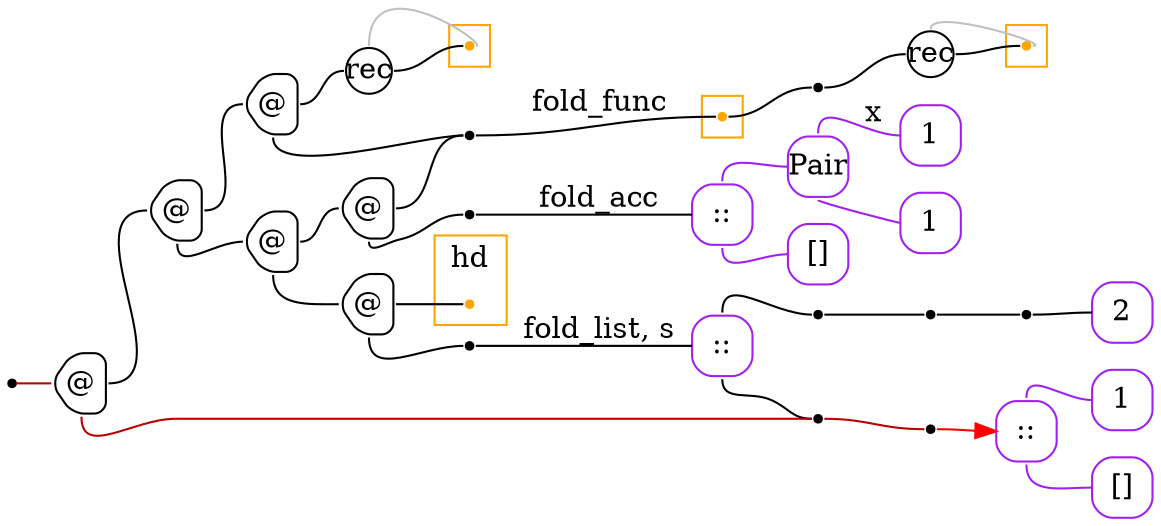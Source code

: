 digraph G {
  rankdir=LR;
  edge[arrowhead=none,arrowtail=none];
  node[fixedsize=true,shape=circle]
  size="9.201041666666667,5.219270833333334";
  labeldistance=0;
  nodesep=.175;
  ranksep=.175;

 nd1[shape=point];
   nd15[label="1",tooltip="nd15-ConstGraph",style=rounded,orientation=90,shape=square,width=.4,height=.4,color="purple"];
   nd21[label="2",tooltip="nd21-ConstGraph",style=rounded,orientation=90,shape=square,width=.4,height=.4,color="purple"];
   nd27[label="1",tooltip="nd27-ConstGraph",style=rounded,orientation=90,shape=square,width=.4,height=.4,color="purple"];
   nd32[label="[]",tooltip="nd32-ConstEmptyGraph",style=rounded,orientation=90,shape=square,width=.4,height=.4,color="purple"];
   nd363[label="::",tooltip="nd363-ConstListGraph",style=rounded,orientation=90,shape=square,width=.4,height=.4,color="purple"];
 subgraph cluster_nd174 {
   graph[style=fill,color="orange"];
   ndcluster_nd174[tooltip="nd174",orientation=90,shape=point,color="orange"];
 };
 nd379[label="rec",tooltip="nd379-RecurGraph",style=rounded,width=.3,height=.3,color="#000000"];
   subgraph cluster_nd383 {
     graph[style=fill,color="orange"];
     ndcluster_nd383[tooltip="nd383",orientation=90,shape=point,color="orange"];
   };
   nd565[label="::",tooltip="nd565-ConstListGraph",style=rounded,orientation=90,shape=square,width=.4,height=.4,color="purple"];
 nd568[label=" ",tooltip="nd568-ContractGraph",style=rounded,orientation=90,shape=point];
 nd569[label=" ",tooltip="nd569-ContractGraph",style=rounded,orientation=90,shape=point];
 nd673[label=" ",tooltip="nd673-ContractGraph",style=rounded,orientation=90,shape=point];
   nd592[label="1",tooltip="nd592-ConstGraph",style=rounded,orientation=90,shape=square,width=.4,height=.4,color="purple"];
   nd596[label="[]",tooltip="nd596-ConstEmptyGraph",style=rounded,orientation=90,shape=square,width=.4,height=.4,color="purple"];
   nd686[label="Pair",tooltip="nd686-ConstPairGraph",style=rounded,orientation=90,shape=square,width=.4,height=.4,color="purple"];
   nd692[label="::",tooltip="nd692-ConstListGraph",style=rounded,orientation=90,shape=square,width=.4,height=.4,color="purple"];
 nd696[label="rec",tooltip="nd696-RecurGraph",style=rounded,width=.3,height=.3,color="#000000"];
   subgraph cluster_nd700 {
     graph[style=fill,color="orange"];
     ndcluster_nd700[tooltip="nd700",orientation=90,shape=point,color="orange"];
   };
 nd506[label="@",tooltip="nd506-AppGraph",style=rounded,orientation=90,shape=house,width=.4,height=.4,color="#000000"];
 nd507[label="@",tooltip="nd507-AppGraph",style=rounded,orientation=90,shape=house,width=.4,height=.4,color="#000000"];
 nd508[label="@",tooltip="nd508-AppGraph",style=rounded,orientation=90,shape=house,width=.4,height=.4,color="#000000"];
 nd511[label="@",tooltip="nd511-AppGraph",style=rounded,orientation=90,shape=house,width=.4,height=.4,color="#000000"];
 nd512[label="@",tooltip="nd512-AppGraph",style=rounded,orientation=90,shape=house,width=.4,height=.4,color="#000000"];
 nd515[label="@",tooltip="nd515-AppGraph",style=rounded,orientation=90,shape=house,width=.4,height=.4,color="#000000"];
 subgraph cluster_nd518 {
   graph[style=fill,color="orange",label="hd"];
   ndcluster_nd518[tooltip="nd518",orientation=90,shape=point,color="orange"];
 };
 nd522[label=" ",tooltip="nd522-ContractGraph",style=rounded,orientation=90,shape=point];
 nd531[label=" ",tooltip="nd531-ContractGraph",style=rounded,orientation=90,shape=point];
 nd532[label=" ",tooltip="nd532-ContractGraph",style=rounded,orientation=90,shape=point];
 nd758[label=" ",tooltip="nd758-ContractGraph",style=rounded,orientation=90,shape=point];
 nd771[label=" ",tooltip="nd771-ContractGraph",style=rounded,orientation=90,shape=point];
 nd772[label=" ",tooltip="nd772-ContractGraph",style=rounded,orientation=90,shape=point];

  nd363->nd27[tailport=n,headport=w,color=purple,arrowhead=none,arrowtail=none];
  nd363->nd32[tailport=s,headport=w,color=purple,arrowhead=none,arrowtail=none];
  ndcluster_nd174->nd673[tailport=e,headport=w];
  nd673->nd379[tailport=e,headport=w,color=black,arrowhead=none,arrowtail=none];
  nd568->nd21[tailport=e,headport=w];
  nd569->nd363[tailport=e,headport=w,color=red,arrowhead=normal];
  nd379->ndcluster_nd383[dir=back,headport=e,tailport=n,color=grey,arrowhead=none,arrowtail=none];
  nd379->ndcluster_nd383[tailport=e,headport=w];
  nd506->nd772[tailport=s,headport=w,color="#b70000",arrowhead=none,arrowtail=none];
  nd508->nd696[tailport=e,headport=w,color=black,arrowhead=none,arrowtail=none];
  nd512->nd522[tailport=e,headport=w];
  nd515->ndcluster_nd518[tailport=e,headport=w];
  nd511->nd512[tailport=e,headport=w];
  nd511->nd515[tailport=s,headport=w];
  nd507->nd508[tailport=e,headport=w];
  nd507->nd511[tailport=s,headport=w];
  nd508->nd522[tailport=s,headport=w];
  nd506->nd507[tailport=e,headport=w];
  nd515->nd531[tailport=s,headport=w];
  nd1->nd506[label="",tailport=e,headport=w,color="#b70000",arrowhead=none,arrowtail=none];
  nd512->nd532[tailport=s,headport=w];
  nd531->nd565[label="fold_list, s",tailport=e,headport=w];
  nd532->nd692[label="fold_acc",tailport=e,headport=w];
  nd522->ndcluster_nd174[label="fold_func",tailport=e,headport=w];
  nd565->nd771[tailport=n,headport=w];
  nd565->nd772[tailport=s,headport=w];
  nd758->nd568[tailport=e,headport=w];
  nd772->nd569[tailport=e,headport=w,color="#b70000",arrowhead=none,arrowtail=none];
  nd686->nd592[tailport=s,headport=w,color=purple,arrowhead=none,arrowtail=none];
  nd692->nd686[tailport=n,headport=w,color=purple,arrowhead=none,arrowtail=none];
  nd692->nd596[tailport=s,headport=w,color=purple,arrowhead=none,arrowtail=none];
  nd686->nd15[label="x",tailport=n,headport=w,color=purple,arrowhead=none,arrowtail=none];
  nd696->ndcluster_nd700[dir=back,headport=e,tailport=n,color=grey,arrowhead=none,arrowtail=none];
  nd696->ndcluster_nd700[tailport=e,headport=w];
  nd771->nd758[tailport=e,headport=w];
}